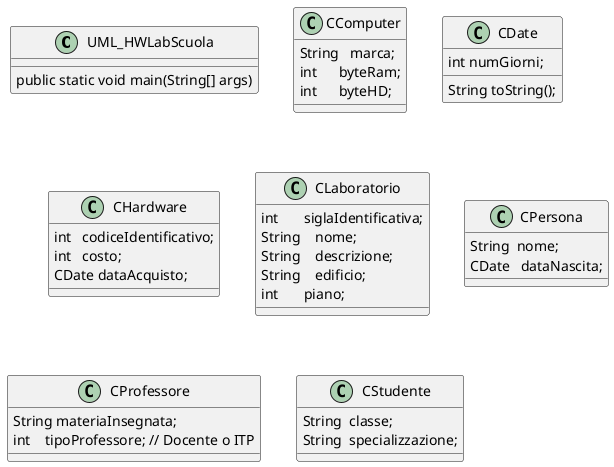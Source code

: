 @startuml
class UML_HWLabScuola {
    public static void main(String[] args)
}
class CComputer {
    String   marca;
    int      byteRam;
    int      byteHD;
}
class CDate {
    int numGiorni;    
    String toString();
}
class CHardware {
    int   codiceIdentificativo;
    int   costo;
    CDate dataAcquisto;
}
class CLaboratorio {
    int       siglaIdentificativa;
    String    nome;
    String    descrizione;
    String    edificio;
    int       piano;
}
class CPersona {
    String  nome;
    CDate   dataNascita;  
}
class CProfessore {
    String materiaInsegnata;
    int    tipoProfessore; // Docente o ITP
}
class CStudente {
    String  classe;
    String  specializzazione;
}

@enduml